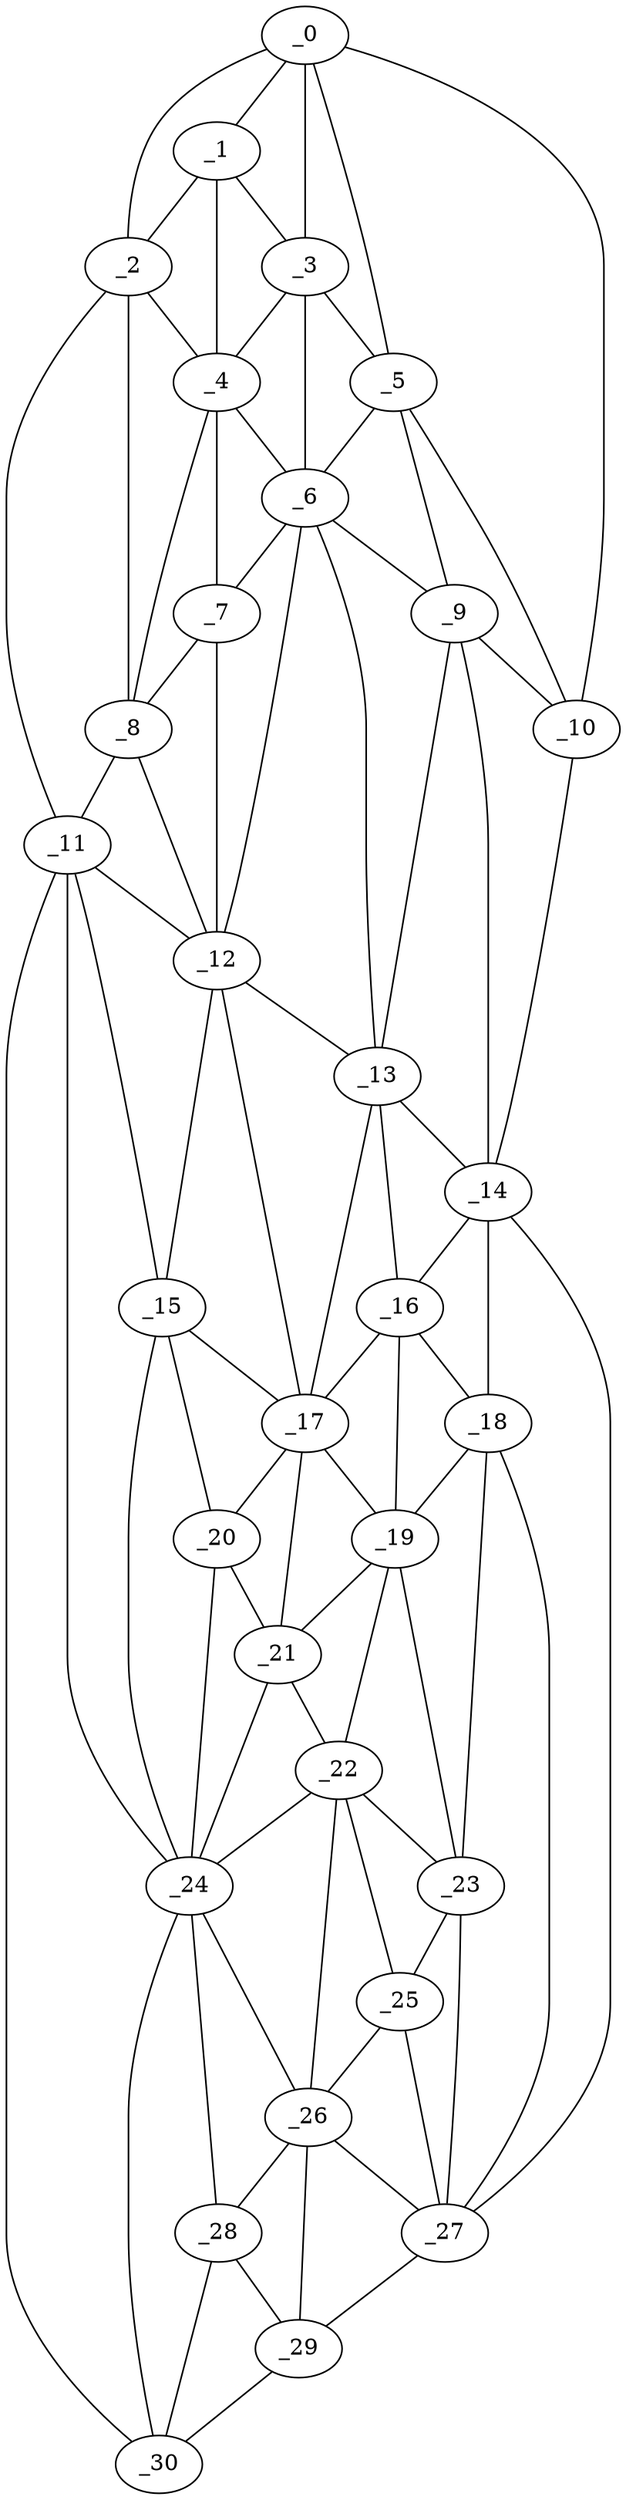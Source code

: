 graph "obj8__155.gxl" {
	_0	 [x=13,
		y=57];
	_1	 [x=18,
		y=66];
	_0 -- _1	 [valence=1];
	_2	 [x=23,
		y=85];
	_0 -- _2	 [valence=1];
	_3	 [x=29,
		y=54];
	_0 -- _3	 [valence=2];
	_5	 [x=42,
		y=47];
	_0 -- _5	 [valence=2];
	_10	 [x=49,
		y=44];
	_0 -- _10	 [valence=1];
	_1 -- _2	 [valence=2];
	_1 -- _3	 [valence=1];
	_4	 [x=37,
		y=76];
	_1 -- _4	 [valence=2];
	_2 -- _4	 [valence=1];
	_8	 [x=46,
		y=84];
	_2 -- _8	 [valence=1];
	_11	 [x=50,
		y=87];
	_2 -- _11	 [valence=1];
	_3 -- _4	 [valence=2];
	_3 -- _5	 [valence=2];
	_6	 [x=45,
		y=61];
	_3 -- _6	 [valence=2];
	_4 -- _6	 [valence=2];
	_7	 [x=46,
		y=71];
	_4 -- _7	 [valence=2];
	_4 -- _8	 [valence=1];
	_5 -- _6	 [valence=2];
	_9	 [x=48,
		y=53];
	_5 -- _9	 [valence=2];
	_5 -- _10	 [valence=1];
	_6 -- _7	 [valence=1];
	_6 -- _9	 [valence=1];
	_12	 [x=55,
		y=71];
	_6 -- _12	 [valence=2];
	_13	 [x=57,
		y=56];
	_6 -- _13	 [valence=1];
	_7 -- _8	 [valence=2];
	_7 -- _12	 [valence=1];
	_8 -- _11	 [valence=1];
	_8 -- _12	 [valence=2];
	_9 -- _10	 [valence=2];
	_9 -- _13	 [valence=2];
	_14	 [x=58,
		y=43];
	_9 -- _14	 [valence=2];
	_10 -- _14	 [valence=1];
	_11 -- _12	 [valence=2];
	_15	 [x=63,
		y=81];
	_11 -- _15	 [valence=2];
	_24	 [x=95,
		y=77];
	_11 -- _24	 [valence=1];
	_30	 [x=120,
		y=72];
	_11 -- _30	 [valence=1];
	_12 -- _13	 [valence=2];
	_12 -- _15	 [valence=2];
	_17	 [x=72,
		y=71];
	_12 -- _17	 [valence=2];
	_13 -- _14	 [valence=1];
	_16	 [x=65,
		y=49];
	_13 -- _16	 [valence=2];
	_13 -- _17	 [valence=2];
	_14 -- _16	 [valence=2];
	_18	 [x=77,
		y=46];
	_14 -- _18	 [valence=1];
	_27	 [x=108,
		y=49];
	_14 -- _27	 [valence=1];
	_15 -- _17	 [valence=2];
	_20	 [x=86,
		y=71];
	_15 -- _20	 [valence=1];
	_15 -- _24	 [valence=2];
	_16 -- _17	 [valence=2];
	_16 -- _18	 [valence=1];
	_19	 [x=83,
		y=58];
	_16 -- _19	 [valence=2];
	_17 -- _19	 [valence=2];
	_17 -- _20	 [valence=2];
	_21	 [x=87,
		y=68];
	_17 -- _21	 [valence=1];
	_18 -- _19	 [valence=1];
	_23	 [x=95,
		y=51];
	_18 -- _23	 [valence=2];
	_18 -- _27	 [valence=2];
	_19 -- _21	 [valence=1];
	_22	 [x=94,
		y=65];
	_19 -- _22	 [valence=2];
	_19 -- _23	 [valence=2];
	_20 -- _21	 [valence=2];
	_20 -- _24	 [valence=1];
	_21 -- _22	 [valence=1];
	_21 -- _24	 [valence=2];
	_22 -- _23	 [valence=1];
	_22 -- _24	 [valence=2];
	_25	 [x=101,
		y=52];
	_22 -- _25	 [valence=2];
	_26	 [x=106,
		y=64];
	_22 -- _26	 [valence=2];
	_23 -- _25	 [valence=1];
	_23 -- _27	 [valence=1];
	_24 -- _26	 [valence=2];
	_28	 [x=112,
		y=70];
	_24 -- _28	 [valence=2];
	_24 -- _30	 [valence=2];
	_25 -- _26	 [valence=1];
	_25 -- _27	 [valence=2];
	_26 -- _27	 [valence=1];
	_26 -- _28	 [valence=2];
	_29	 [x=119,
		y=63];
	_26 -- _29	 [valence=2];
	_27 -- _29	 [valence=1];
	_28 -- _29	 [valence=1];
	_28 -- _30	 [valence=1];
	_29 -- _30	 [valence=1];
}
